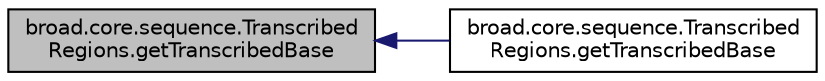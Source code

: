 digraph "broad.core.sequence.TranscribedRegions.getTranscribedBase"
{
  edge [fontname="Helvetica",fontsize="10",labelfontname="Helvetica",labelfontsize="10"];
  node [fontname="Helvetica",fontsize="10",shape=record];
  rankdir="LR";
  Node1 [label="broad.core.sequence.Transcribed\lRegions.getTranscribedBase",height=0.2,width=0.4,color="black", fillcolor="grey75", style="filled" fontcolor="black"];
  Node1 -> Node2 [dir="back",color="midnightblue",fontsize="10",style="solid"];
  Node2 [label="broad.core.sequence.Transcribed\lRegions.getTranscribedBase",height=0.2,width=0.4,color="black", fillcolor="white", style="filled",URL="$classbroad_1_1core_1_1sequence_1_1_transcribed_regions.html#a14f86661f3200488c758ba74caa9e0d3"];
}
